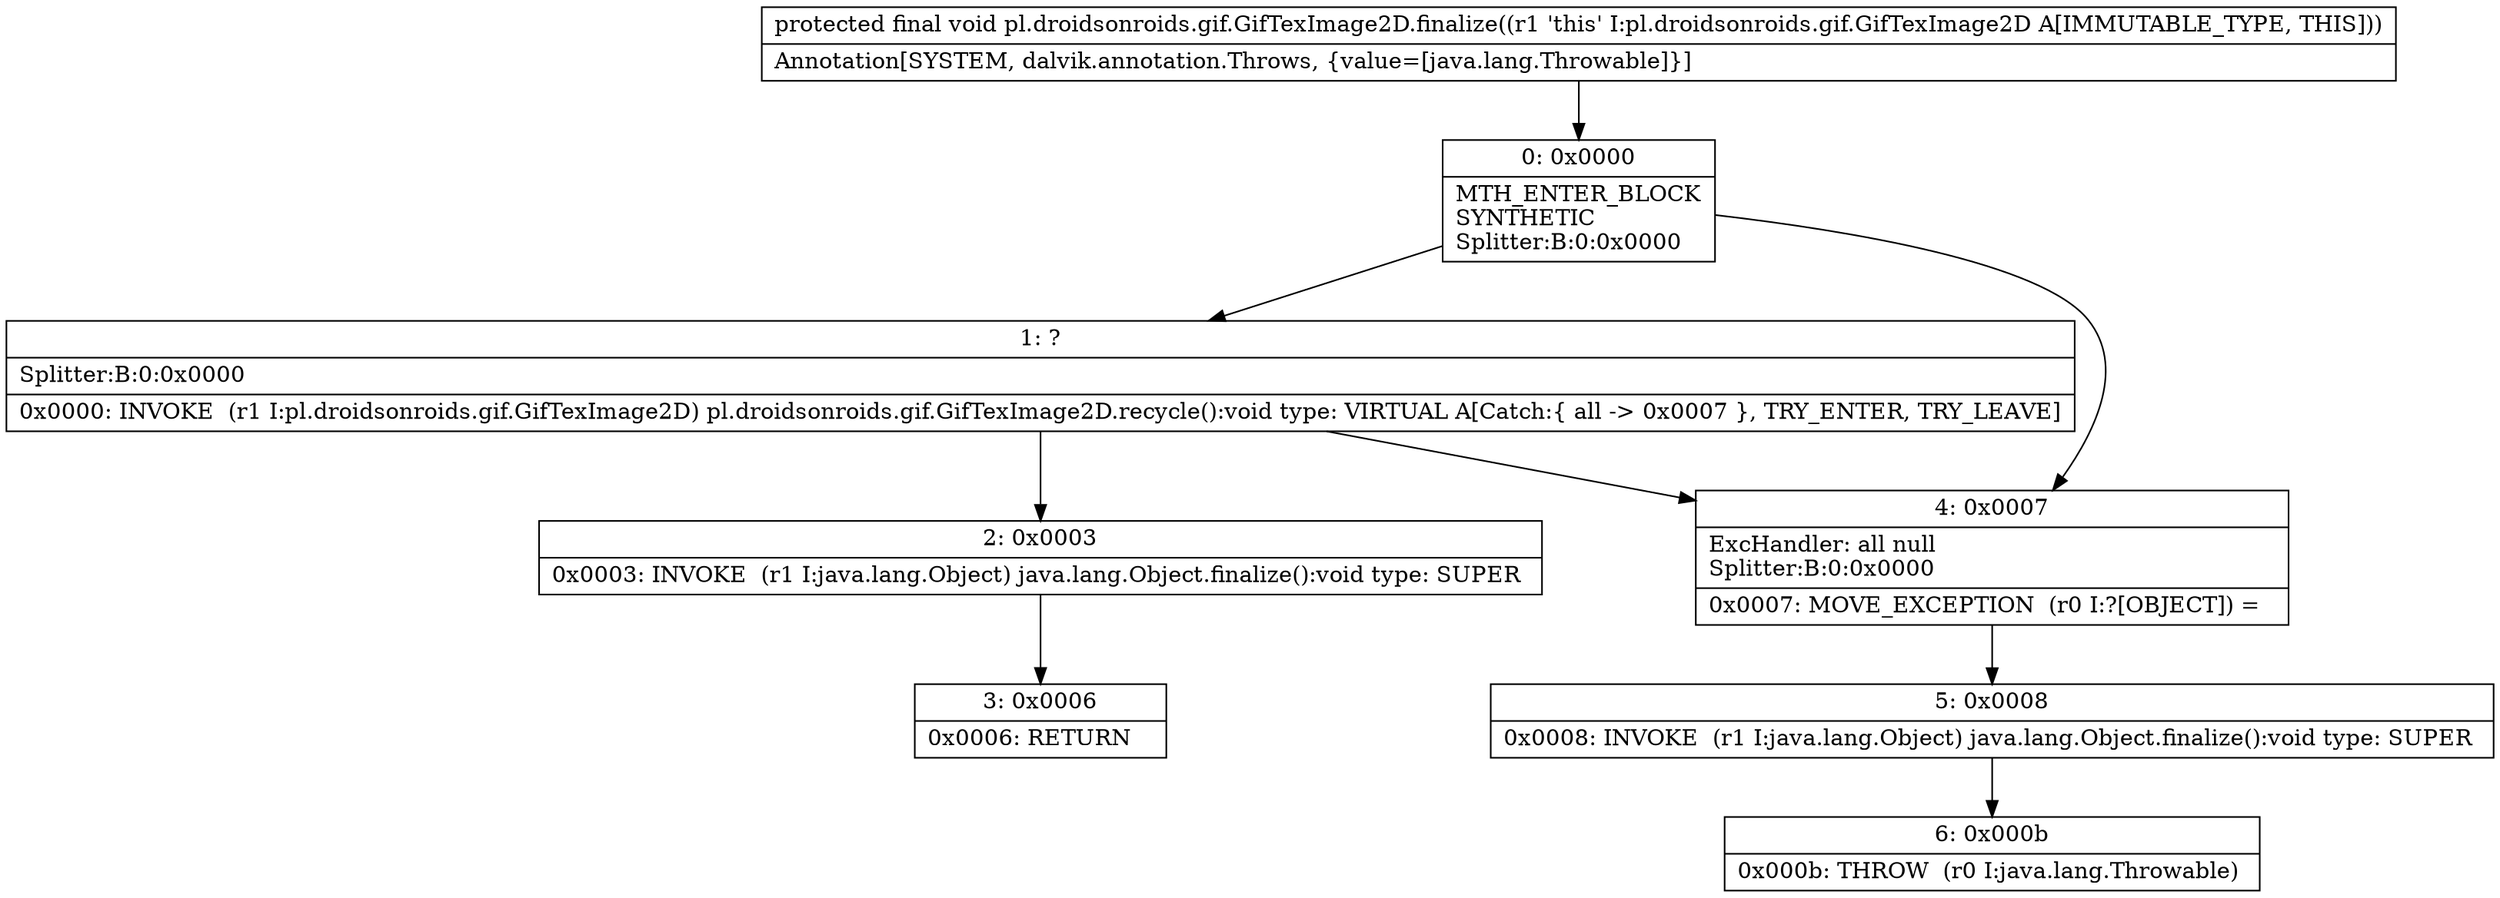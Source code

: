 digraph "CFG forpl.droidsonroids.gif.GifTexImage2D.finalize()V" {
Node_0 [shape=record,label="{0\:\ 0x0000|MTH_ENTER_BLOCK\lSYNTHETIC\lSplitter:B:0:0x0000\l}"];
Node_1 [shape=record,label="{1\:\ ?|Splitter:B:0:0x0000\l|0x0000: INVOKE  (r1 I:pl.droidsonroids.gif.GifTexImage2D) pl.droidsonroids.gif.GifTexImage2D.recycle():void type: VIRTUAL A[Catch:\{ all \-\> 0x0007 \}, TRY_ENTER, TRY_LEAVE]\l}"];
Node_2 [shape=record,label="{2\:\ 0x0003|0x0003: INVOKE  (r1 I:java.lang.Object) java.lang.Object.finalize():void type: SUPER \l}"];
Node_3 [shape=record,label="{3\:\ 0x0006|0x0006: RETURN   \l}"];
Node_4 [shape=record,label="{4\:\ 0x0007|ExcHandler: all null\lSplitter:B:0:0x0000\l|0x0007: MOVE_EXCEPTION  (r0 I:?[OBJECT]) =  \l}"];
Node_5 [shape=record,label="{5\:\ 0x0008|0x0008: INVOKE  (r1 I:java.lang.Object) java.lang.Object.finalize():void type: SUPER \l}"];
Node_6 [shape=record,label="{6\:\ 0x000b|0x000b: THROW  (r0 I:java.lang.Throwable) \l}"];
MethodNode[shape=record,label="{protected final void pl.droidsonroids.gif.GifTexImage2D.finalize((r1 'this' I:pl.droidsonroids.gif.GifTexImage2D A[IMMUTABLE_TYPE, THIS]))  | Annotation[SYSTEM, dalvik.annotation.Throws, \{value=[java.lang.Throwable]\}]\l}"];
MethodNode -> Node_0;
Node_0 -> Node_1;
Node_0 -> Node_4;
Node_1 -> Node_2;
Node_1 -> Node_4;
Node_2 -> Node_3;
Node_4 -> Node_5;
Node_5 -> Node_6;
}

